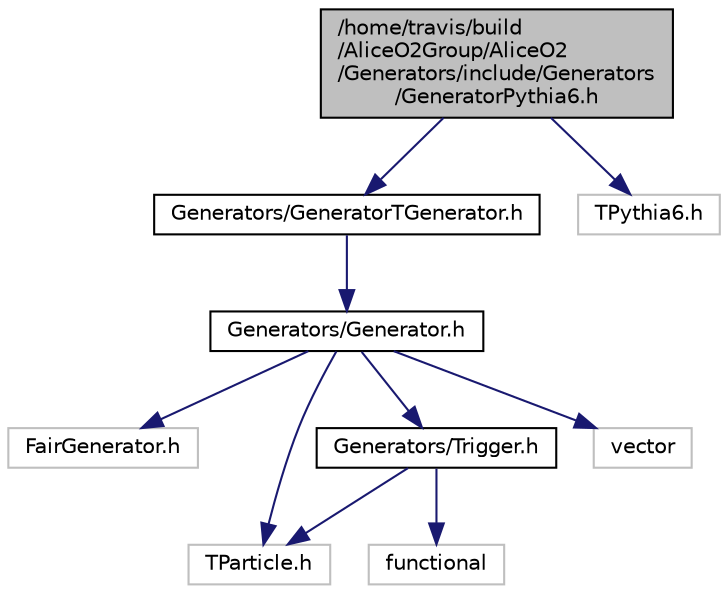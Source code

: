 digraph "/home/travis/build/AliceO2Group/AliceO2/Generators/include/Generators/GeneratorPythia6.h"
{
 // INTERACTIVE_SVG=YES
  bgcolor="transparent";
  edge [fontname="Helvetica",fontsize="10",labelfontname="Helvetica",labelfontsize="10"];
  node [fontname="Helvetica",fontsize="10",shape=record];
  Node0 [label="/home/travis/build\l/AliceO2Group/AliceO2\l/Generators/include/Generators\l/GeneratorPythia6.h",height=0.2,width=0.4,color="black", fillcolor="grey75", style="filled", fontcolor="black"];
  Node0 -> Node1 [color="midnightblue",fontsize="10",style="solid",fontname="Helvetica"];
  Node1 [label="Generators/GeneratorTGenerator.h",height=0.2,width=0.4,color="black",URL="$d2/d3c/GeneratorTGenerator_8h.html"];
  Node1 -> Node2 [color="midnightblue",fontsize="10",style="solid",fontname="Helvetica"];
  Node2 [label="Generators/Generator.h",height=0.2,width=0.4,color="black",URL="$d9/d12/Generator_8h.html"];
  Node2 -> Node3 [color="midnightblue",fontsize="10",style="solid",fontname="Helvetica"];
  Node3 [label="FairGenerator.h",height=0.2,width=0.4,color="grey75"];
  Node2 -> Node4 [color="midnightblue",fontsize="10",style="solid",fontname="Helvetica"];
  Node4 [label="TParticle.h",height=0.2,width=0.4,color="grey75"];
  Node2 -> Node5 [color="midnightblue",fontsize="10",style="solid",fontname="Helvetica"];
  Node5 [label="Generators/Trigger.h",height=0.2,width=0.4,color="black",URL="$d7/dac/Trigger_8h.html"];
  Node5 -> Node6 [color="midnightblue",fontsize="10",style="solid",fontname="Helvetica"];
  Node6 [label="functional",height=0.2,width=0.4,color="grey75"];
  Node5 -> Node4 [color="midnightblue",fontsize="10",style="solid",fontname="Helvetica"];
  Node2 -> Node7 [color="midnightblue",fontsize="10",style="solid",fontname="Helvetica"];
  Node7 [label="vector",height=0.2,width=0.4,color="grey75"];
  Node0 -> Node8 [color="midnightblue",fontsize="10",style="solid",fontname="Helvetica"];
  Node8 [label="TPythia6.h",height=0.2,width=0.4,color="grey75"];
}
